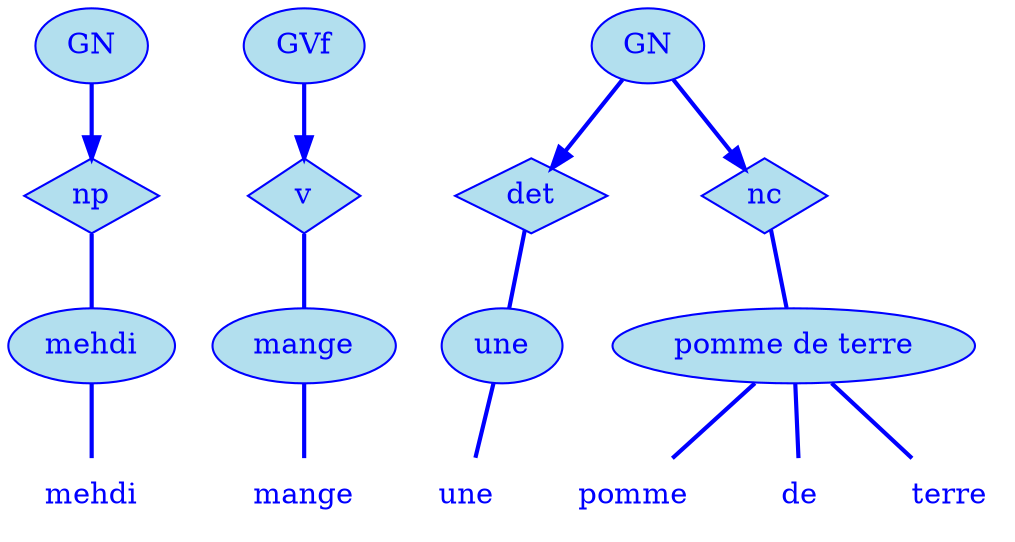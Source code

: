 digraph g {
	graph [bb="0,0,482,252"];
	node [label="\N"];
	graph [_draw_="c 5 -white C 5 -white P 4 0 0 0 252 482 252 482 0 ",
		xdotversion="1.2"];
	"mc1s1_t1#token84" [label=mehdi, shape=plaintext, fillcolor=lightblue2, fontcolor=blue, pos="40,18", width="0.81", height="0.50", _ldraw_="F 14.000000 11 -Times-Roman c 4 -blue T 40 13 0 42 5 -mehdi "];
	"mc1s1_W1#wordmc1s1_t1#token" [label=mehdi, shape=ellipse, fillcolor=lightblue2, fontcolor=blue, pos="40,90", width="1.11", height="0.50", color=blue, style=filled, _draw_="S 6 -filled c 4 -blue C 10 -lightblue2 E 40 90 40 18 ", _ldraw_="F 14.000000 11 -Times-Roman c 4 -blue T 40 85 0 42 5 -mehdi "];
	"mc1s1_P13#pos" [label=np, shape=diamond, fillcolor=lightblue2, fontcolor=blue, pos="40,162", width="0.75", height="0.50", color=blue, style=filled, _draw_="S 6 -filled c 4 -blue C 10 -lightblue2 P 4 40 180 13 162 40 144 67 162 ", _ldraw_="F 14.000000 11 -Times-Roman c 4 -blue T 40 157 0 17 2 -np "];
	"mc1s1_chk0#chunk" [label=GN, fillcolor=lightblue2, fontcolor=blue, pos="40,234", width="0.75", height="0.50", color=blue, style=filled, arrowhead=doubleoctagon, _draw_="S 6 -filled c 4 -blue C 10 -lightblue2 E 40 234 27 18 ", _ldraw_="F 14.000000 11 -Times-Roman c 4 -blue T 40 229 0 22 2 -GN "];
	"mc1s1_t3#token87" [label=mange, shape=plaintext, fillcolor=lightblue2, fontcolor=blue, pos="142,18", width="0.86", height="0.50", _ldraw_="F 14.000000 11 -Times-Roman c 4 -blue T 142 13 0 47 5 -mange "];
	"mc1s1_W2#wordmc1s1_t3#token" [label=mange, shape=ellipse, fillcolor=lightblue2, fontcolor=blue, pos="142,90", width="1.22", height="0.50", color=blue, style=filled, _draw_="S 6 -filled c 4 -blue C 10 -lightblue2 E 142 90 44 18 ", _ldraw_="F 14.000000 11 -Times-Roman c 4 -blue T 142 85 0 47 5 -mange "];
	"mc1s1_P47L3#pos" [label=v, shape=diamond, fillcolor=lightblue2, fontcolor=blue, pos="142,162", width="0.75", height="0.50", color=blue, style=filled, _draw_="S 6 -filled c 4 -blue C 10 -lightblue2 P 4 142 180 115 162 142 144 169 162 ", _ldraw_="F 14.000000 11 -Times-Roman c 4 -blue T 142 157 0 8 1 -v "];
	"mc1s1_chk4#chunk" [label=GVf, fillcolor=lightblue2, fontcolor=blue, pos="142,234", width="0.81", height="0.50", color=blue, style=filled, arrowhead=doubleoctagon, _draw_="S 6 -filled c 4 -blue C 10 -lightblue2 E 142 234 29 18 ", _ldraw_="F 14.000000 11 -Times-Roman c 4 -blue T 142 229 0 26 3 -GVf "];
	"mc1s1_t5#token78" [label=une, shape=plaintext, fillcolor=lightblue2, fontcolor=blue, pos="227,18", width="0.75", height="0.50", _ldraw_="F 14.000000 11 -Times-Roman c 4 -blue T 227 13 0 26 3 -une "];
	"mc1s1_W3#wordmc1s1_t5#token" [label=une, shape=ellipse, fillcolor=lightblue2, fontcolor=blue, pos="236,90", width="0.81", height="0.50", color=blue, style=filled, _draw_="S 6 -filled c 4 -blue C 10 -lightblue2 E 236 90 29 18 ", _ldraw_="F 14.000000 11 -Times-Roman c 4 -blue T 236 85 0 26 3 -une "];
	"mc1s1_P52L1#pos" [label=det, shape=diamond, fillcolor=lightblue2, fontcolor=blue, pos="253,162", width="0.75", height="0.50", color=blue, style=filled, _draw_="S 6 -filled c 4 -blue C 10 -lightblue2 P 4 253 180 226 162 253 144 280 162 ", _ldraw_="F 14.000000 11 -Times-Roman c 4 -blue T 253 157 0 23 3 -det "];
	"mc1s1_t7#token16" [label=pomme, shape=plaintext, fillcolor=lightblue2, fontcolor=blue, pos="305,18", width="0.92", height="0.50", _ldraw_="F 14.000000 11 -Times-Roman c 4 -blue T 305 13 0 50 5 -pomme "];
	"mc1s1_t9#token94" [label=de, shape=plaintext, fillcolor=lightblue2, fontcolor=blue, pos="383,18", width="0.75", height="0.50", _ldraw_="F 14.000000 11 -Times-Roman c 4 -blue T 383 13 0 17 2 -de "];
	"mc1s1_t11#token36" [label=terre, shape=plaintext, fillcolor=lightblue2, fontcolor=blue, pos="455,18", width="0.75", height="0.50", _ldraw_="F 14.000000 11 -Times-Roman c 4 -blue T 455 13 0 35 5 -terre "];
	"mc1s1_W7#wordmc1s1_t7#tokenmc1s1_t8#tokenmc1s1_t9#tokenmc1s1_t10#tokenmc1s1_t11#token" [label="pomme de terre", shape=ellipse, fillcolor=lightblue2, fontcolor=blue, pos="377,90", width="2.42", height="0.50", color=blue, style=filled, _draw_="S 6 -filled c 4 -blue C 10 -lightblue2 E 377 90 87 18 ", _ldraw_="F 14.000000 11 -Times-Roman c 4 -blue T 377 85 0 110 14 -pomme de terre "];
	"mc1s1_P56L1#pos" [label=nc, shape=diamond, fillcolor=lightblue2, fontcolor=blue, pos="359,162", width="0.75", height="0.50", color=blue, style=filled, _draw_="S 6 -filled c 4 -blue C 10 -lightblue2 P 4 359 180 332 162 359 144 386 162 ", _ldraw_="F 14.000000 11 -Times-Roman c 4 -blue T 359 157 0 16 2 -nc "];
	"mc1s1_chk1#chunk" [label=GN, fillcolor=lightblue2, fontcolor=blue, pos="289,234", width="0.75", height="0.50", color=blue, style=filled, arrowhead=doubleoctagon, _draw_="S 6 -filled c 4 -blue C 10 -lightblue2 E 289 234 27 18 ", _ldraw_="F 14.000000 11 -Times-Roman c 4 -blue T 289 229 0 22 2 -GN "];
	"mc1s1_W1#wordmc1s1_t1#token" -> "mc1s1_t1#token84" [arrowhead=none, color=blue, fontcolor=blue, style=bold, minlen=1, pos="40,72 40,61 40,47 40,36", _draw_="S 4 -bold c 4 -blue B 4 40 72 40 61 40 47 40 36 "];
	"mc1s1_P13#pos" -> "mc1s1_W1#wordmc1s1_t1#token" [arrowhead=none, color=blue, fontcolor=blue, style=bold, minlen=1, pos="40,144 40,133 40,119 40,108", _draw_="S 4 -bold c 4 -blue B 4 40 144 40 133 40 119 40 108 "];
	"mc1s1_chk0#chunk" -> "mc1s1_P13#pos" [color=blue, fontcolor=blue, style=bold, minlen=1, pos="e,40,180 40,216 40,208 40,199 40,190", shape=normal, _draw_="S 4 -bold c 4 -blue B 4 40 216 40 208 40 199 40 190 ", _hdraw_="S 5 -solid S 15 -setlinewidth(1) c 4 -blue C 4 -blue P 3 44 190 40 180 37 190 "];
	"mc1s1_W2#wordmc1s1_t3#token" -> "mc1s1_t3#token87" [arrowhead=none, color=blue, fontcolor=blue, style=bold, minlen=1, pos="142,72 142,61 142,47 142,36", _draw_="S 4 -bold c 4 -blue B 4 142 72 142 61 142 47 142 36 "];
	"mc1s1_P47L3#pos" -> "mc1s1_W2#wordmc1s1_t3#token" [arrowhead=none, color=blue, fontcolor=blue, style=bold, minlen=1, pos="142,144 142,133 142,119 142,108", _draw_="S 4 -bold c 4 -blue B 4 142 144 142 133 142 119 142 108 "];
	"mc1s1_chk4#chunk" -> "mc1s1_P47L3#pos" [color=blue, fontcolor=blue, style=bold, minlen=1, pos="e,142,180 142,216 142,208 142,199 142,190", shape=normal, _draw_="S 4 -bold c 4 -blue B 4 142 216 142 208 142 199 142 190 ", _hdraw_="S 5 -solid S 15 -setlinewidth(1) c 4 -blue C 4 -blue P 3 146 190 142 180 139 190 "];
	"mc1s1_W3#wordmc1s1_t5#token" -> "mc1s1_t5#token78" [arrowhead=none, color=blue, fontcolor=blue, style=bold, minlen=1, pos="234,72 232,61 231,47 229,36", _draw_="S 4 -bold c 4 -blue B 4 234 72 232 61 231 47 229 36 "];
	"mc1s1_P52L1#pos" -> "mc1s1_W3#wordmc1s1_t5#token" [arrowhead=none, color=blue, fontcolor=blue, style=bold, minlen=1, pos="249,146 246,135 243,120 240,108", _draw_="S 4 -bold c 4 -blue B 4 249 146 246 135 243 120 240 108 "];
	"mc1s1_W7#wordmc1s1_t7#tokenmc1s1_t8#tokenmc1s1_t9#tokenmc1s1_t10#tokenmc1s1_t11#token" -> "mc1s1_t7#token16" [arrowhead=none, color=blue, fontcolor=blue, style=bold, minlen=1, pos="359,72 348,61 334,47 323,36", _draw_="S 4 -bold c 4 -blue B 4 359 72 348 61 334 47 323 36 "];
	"mc1s1_W7#wordmc1s1_t7#tokenmc1s1_t8#tokenmc1s1_t9#tokenmc1s1_t10#tokenmc1s1_t11#token" -> "mc1s1_t9#token94" [arrowhead=none, color=blue, fontcolor=blue, style=bold, minlen=1, pos="379,72 380,61 381,47 381,36", _draw_="S 4 -bold c 4 -blue B 4 379 72 380 61 381 47 381 36 "];
	"mc1s1_W7#wordmc1s1_t7#tokenmc1s1_t8#tokenmc1s1_t9#tokenmc1s1_t10#tokenmc1s1_t11#token" -> "mc1s1_t11#token36" [arrowhead=none, color=blue, fontcolor=blue, style=bold, minlen=1, pos="396,72 408,61 423,47 435,36", _draw_="S 4 -bold c 4 -blue B 4 396 72 408 61 423 47 435 36 "];
	"mc1s1_P56L1#pos" -> "mc1s1_W7#wordmc1s1_t7#tokenmc1s1_t8#tokenmc1s1_t9#tokenmc1s1_t10#tokenmc1s1_t11#token" [arrowhead=none, color=blue, fontcolor=blue, style=bold, minlen=1, pos="363,146 366,135 369,120 372,108", _draw_="S 4 -bold c 4 -blue B 4 363 146 366 135 369 120 372 108 "];
	"mc1s1_chk1#chunk" -> "mc1s1_P52L1#pos" [color=blue, fontcolor=blue, style=bold, minlen=1, pos="e,260,176 280,217 275,207 270,195 265,185", shape=normal, _draw_="S 4 -bold c 4 -blue B 4 280 217 275 207 270 195 265 185 ", _hdraw_="S 5 -solid S 15 -setlinewidth(1) c 4 -blue C 4 -blue P 3 268 183 260 176 262 186 "];
	"mc1s1_chk1#chunk" -> "mc1s1_P56L1#pos" [color=blue, fontcolor=blue, style=bold, minlen=1, pos="e,348,173 304,219 315,208 329,192 341,180", shape=normal, _draw_="S 4 -bold c 4 -blue B 4 304 219 315 208 329 192 341 180 ", _hdraw_="S 5 -solid S 15 -setlinewidth(1) c 4 -blue C 4 -blue P 3 343 183 348 173 338 178 "];
}
